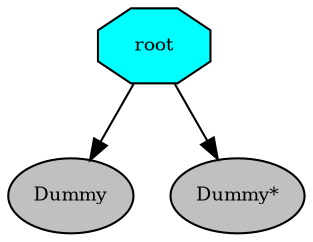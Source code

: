 digraph pastafarianism {
ordering=out;
graph [fontname="times-roman"];
node [fontname="times-roman"];
edge [fontname="times-roman"];
root [fillcolor=cyan, fontcolor=black, fontsize=9, label=root, shape=octagon, style=filled];
Dummy [fillcolor=gray, fontcolor=black, fontsize=9, label=Dummy, shape=ellipse, style=filled];
root -> Dummy;
"Dummy*" [fillcolor=gray, fontcolor=black, fontsize=9, label="Dummy*", shape=ellipse, style=filled];
root -> "Dummy*";
}
